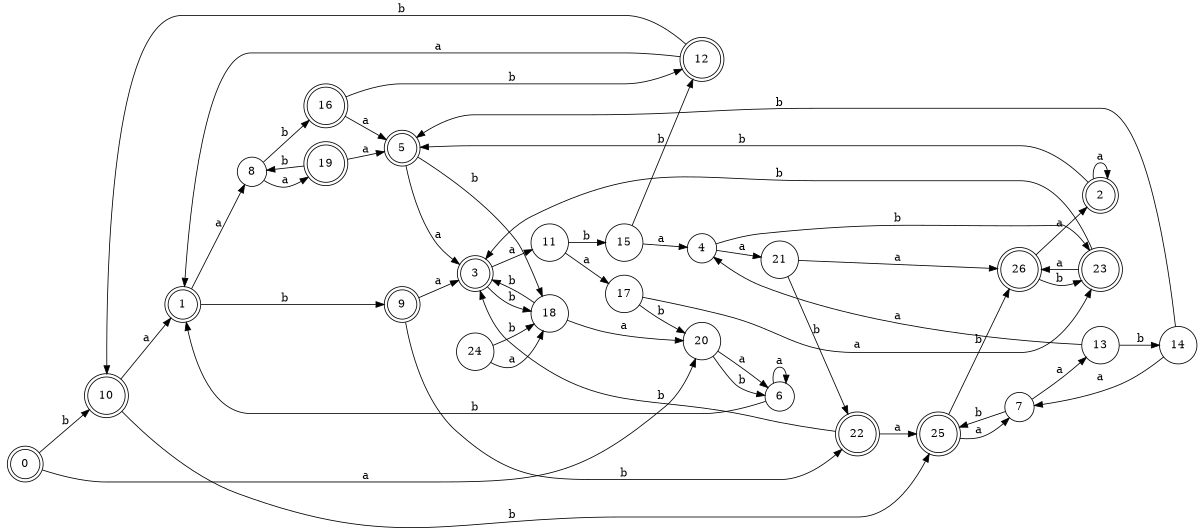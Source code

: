 digraph n22_3 {
__start0 [label="" shape="none"];

rankdir=LR;
size="8,5";

s0 [style="rounded,filled", color="black", fillcolor="white" shape="doublecircle", label="0"];
s1 [style="rounded,filled", color="black", fillcolor="white" shape="doublecircle", label="1"];
s2 [style="rounded,filled", color="black", fillcolor="white" shape="doublecircle", label="2"];
s3 [style="rounded,filled", color="black", fillcolor="white" shape="doublecircle", label="3"];
s4 [style="filled", color="black", fillcolor="white" shape="circle", label="4"];
s5 [style="rounded,filled", color="black", fillcolor="white" shape="doublecircle", label="5"];
s6 [style="filled", color="black", fillcolor="white" shape="circle", label="6"];
s7 [style="filled", color="black", fillcolor="white" shape="circle", label="7"];
s8 [style="filled", color="black", fillcolor="white" shape="circle", label="8"];
s9 [style="rounded,filled", color="black", fillcolor="white" shape="doublecircle", label="9"];
s10 [style="rounded,filled", color="black", fillcolor="white" shape="doublecircle", label="10"];
s11 [style="filled", color="black", fillcolor="white" shape="circle", label="11"];
s12 [style="rounded,filled", color="black", fillcolor="white" shape="doublecircle", label="12"];
s13 [style="filled", color="black", fillcolor="white" shape="circle", label="13"];
s14 [style="filled", color="black", fillcolor="white" shape="circle", label="14"];
s15 [style="filled", color="black", fillcolor="white" shape="circle", label="15"];
s16 [style="rounded,filled", color="black", fillcolor="white" shape="doublecircle", label="16"];
s17 [style="filled", color="black", fillcolor="white" shape="circle", label="17"];
s18 [style="filled", color="black", fillcolor="white" shape="circle", label="18"];
s19 [style="rounded,filled", color="black", fillcolor="white" shape="doublecircle", label="19"];
s20 [style="filled", color="black", fillcolor="white" shape="circle", label="20"];
s21 [style="filled", color="black", fillcolor="white" shape="circle", label="21"];
s22 [style="rounded,filled", color="black", fillcolor="white" shape="doublecircle", label="22"];
s23 [style="rounded,filled", color="black", fillcolor="white" shape="doublecircle", label="23"];
s24 [style="filled", color="black", fillcolor="white" shape="circle", label="24"];
s25 [style="rounded,filled", color="black", fillcolor="white" shape="doublecircle", label="25"];
s26 [style="rounded,filled", color="black", fillcolor="white" shape="doublecircle", label="26"];
s0 -> s20 [label="a"];
s0 -> s10 [label="b"];
s1 -> s8 [label="a"];
s1 -> s9 [label="b"];
s2 -> s2 [label="a"];
s2 -> s5 [label="b"];
s3 -> s11 [label="a"];
s3 -> s18 [label="b"];
s4 -> s21 [label="a"];
s4 -> s23 [label="b"];
s5 -> s3 [label="a"];
s5 -> s18 [label="b"];
s6 -> s6 [label="a"];
s6 -> s1 [label="b"];
s7 -> s13 [label="a"];
s7 -> s25 [label="b"];
s8 -> s19 [label="a"];
s8 -> s16 [label="b"];
s9 -> s3 [label="a"];
s9 -> s22 [label="b"];
s10 -> s1 [label="a"];
s10 -> s25 [label="b"];
s11 -> s17 [label="a"];
s11 -> s15 [label="b"];
s12 -> s1 [label="a"];
s12 -> s10 [label="b"];
s13 -> s4 [label="a"];
s13 -> s14 [label="b"];
s14 -> s7 [label="a"];
s14 -> s5 [label="b"];
s15 -> s4 [label="a"];
s15 -> s12 [label="b"];
s16 -> s5 [label="a"];
s16 -> s12 [label="b"];
s17 -> s23 [label="a"];
s17 -> s20 [label="b"];
s18 -> s20 [label="a"];
s18 -> s3 [label="b"];
s19 -> s5 [label="a"];
s19 -> s8 [label="b"];
s20 -> s6 [label="a"];
s20 -> s6 [label="b"];
s21 -> s26 [label="a"];
s21 -> s22 [label="b"];
s22 -> s25 [label="a"];
s22 -> s3 [label="b"];
s23 -> s26 [label="a"];
s23 -> s3 [label="b"];
s24 -> s18 [label="a"];
s24 -> s18 [label="b"];
s25 -> s7 [label="a"];
s25 -> s26 [label="b"];
s26 -> s2 [label="a"];
s26 -> s23 [label="b"];

}